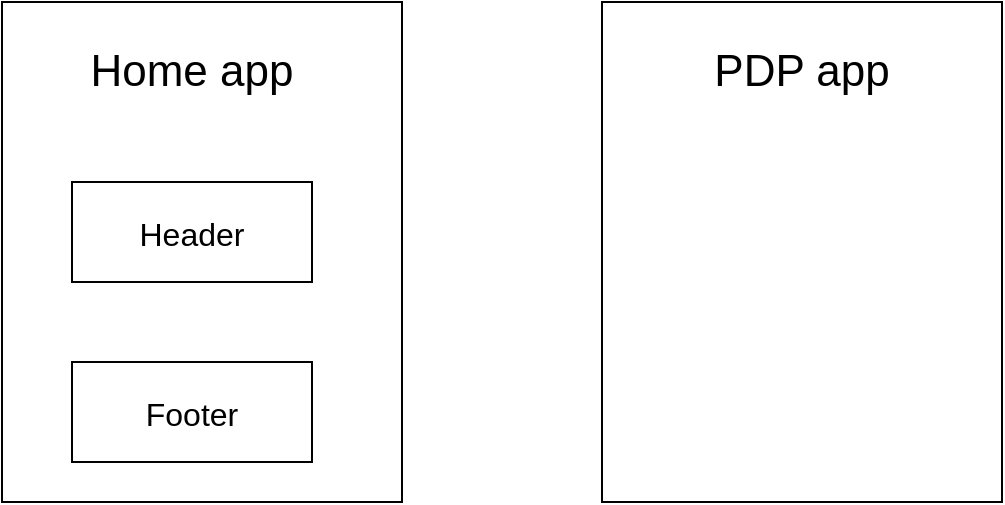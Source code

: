 <mxfile>
    <diagram id="gcIA9v73ce-HPX6CuSTi" name="Page-1">
        <mxGraphModel dx="858" dy="625" grid="1" gridSize="10" guides="1" tooltips="1" connect="1" arrows="1" fold="1" page="1" pageScale="1" pageWidth="850" pageHeight="1100" math="0" shadow="0">
            <root>
                <mxCell id="0"/>
                <mxCell id="1" parent="0"/>
                <mxCell id="3" value="" style="rounded=0;whiteSpace=wrap;html=1;" vertex="1" parent="1">
                    <mxGeometry x="80" y="110" width="200" height="250" as="geometry"/>
                </mxCell>
                <mxCell id="4" value="" style="rounded=0;whiteSpace=wrap;html=1;" vertex="1" parent="1">
                    <mxGeometry x="380" y="110" width="200" height="250" as="geometry"/>
                </mxCell>
                <mxCell id="6" value="&lt;font style=&quot;font-size: 22px&quot;&gt;PDP app&lt;/font&gt;" style="text;html=1;strokeColor=none;fillColor=none;align=center;verticalAlign=middle;whiteSpace=wrap;rounded=0;" vertex="1" parent="1">
                    <mxGeometry x="425" y="130" width="110" height="30" as="geometry"/>
                </mxCell>
                <mxCell id="7" value="&lt;font style=&quot;font-size: 22px&quot;&gt;Home app&lt;/font&gt;" style="text;html=1;strokeColor=none;fillColor=none;align=center;verticalAlign=middle;whiteSpace=wrap;rounded=0;" vertex="1" parent="1">
                    <mxGeometry x="120" y="130" width="110" height="30" as="geometry"/>
                </mxCell>
                <mxCell id="8" value="" style="rounded=0;whiteSpace=wrap;html=1;fontSize=22;" vertex="1" parent="1">
                    <mxGeometry x="115" y="200" width="120" height="50" as="geometry"/>
                </mxCell>
                <mxCell id="9" value="&lt;font style=&quot;font-size: 16px&quot;&gt;Header&lt;/font&gt;" style="text;html=1;strokeColor=none;fillColor=none;align=center;verticalAlign=middle;whiteSpace=wrap;rounded=0;fontSize=22;" vertex="1" parent="1">
                    <mxGeometry x="145" y="210" width="60" height="30" as="geometry"/>
                </mxCell>
                <mxCell id="10" value="" style="rounded=0;whiteSpace=wrap;html=1;fontSize=22;" vertex="1" parent="1">
                    <mxGeometry x="115" y="290" width="120" height="50" as="geometry"/>
                </mxCell>
                <mxCell id="11" value="&lt;span style=&quot;font-size: 16px&quot;&gt;Footer&lt;/span&gt;" style="text;html=1;strokeColor=none;fillColor=none;align=center;verticalAlign=middle;whiteSpace=wrap;rounded=0;fontSize=22;" vertex="1" parent="1">
                    <mxGeometry x="145" y="300" width="60" height="30" as="geometry"/>
                </mxCell>
            </root>
        </mxGraphModel>
    </diagram>
    <diagram id="NOs0FNYJklLEjrbsa2WF" name="NPM">
        <mxGraphModel dx="858" dy="625" grid="1" gridSize="10" guides="1" tooltips="1" connect="1" arrows="1" fold="1" page="1" pageScale="1" pageWidth="850" pageHeight="1100" math="0" shadow="0">
            <root>
                <mxCell id="JjktHgdpf61WfId-s3G7-0"/>
                <mxCell id="JjktHgdpf61WfId-s3G7-1" parent="JjktHgdpf61WfId-s3G7-0"/>
                <mxCell id="okxbZqSNyRQRpi7pfyjd-8" value="" style="rounded=0;whiteSpace=wrap;html=1;" vertex="1" parent="JjktHgdpf61WfId-s3G7-1">
                    <mxGeometry x="325" y="110" width="200" height="250" as="geometry"/>
                </mxCell>
                <mxCell id="okxbZqSNyRQRpi7pfyjd-12" style="edgeStyle=orthogonalEdgeStyle;html=1;exitX=0.75;exitY=0;exitDx=0;exitDy=0;entryX=0.25;entryY=0;entryDx=0;entryDy=0;fontSize=16;" edge="1" parent="JjktHgdpf61WfId-s3G7-1" source="okxbZqSNyRQRpi7pfyjd-0" target="okxbZqSNyRQRpi7pfyjd-8">
                    <mxGeometry relative="1" as="geometry"/>
                </mxCell>
                <mxCell id="okxbZqSNyRQRpi7pfyjd-0" value="" style="rounded=0;whiteSpace=wrap;html=1;" vertex="1" parent="JjktHgdpf61WfId-s3G7-1">
                    <mxGeometry x="85" y="110" width="200" height="250" as="geometry"/>
                </mxCell>
                <mxCell id="okxbZqSNyRQRpi7pfyjd-13" style="edgeStyle=orthogonalEdgeStyle;html=1;exitX=0.25;exitY=0;exitDx=0;exitDy=0;entryX=0.75;entryY=0;entryDx=0;entryDy=0;fontSize=16;" edge="1" parent="JjktHgdpf61WfId-s3G7-1" source="okxbZqSNyRQRpi7pfyjd-1" target="okxbZqSNyRQRpi7pfyjd-8">
                    <mxGeometry relative="1" as="geometry"/>
                </mxCell>
                <mxCell id="okxbZqSNyRQRpi7pfyjd-1" value="" style="rounded=0;whiteSpace=wrap;html=1;" vertex="1" parent="JjktHgdpf61WfId-s3G7-1">
                    <mxGeometry x="565" y="110" width="200" height="250" as="geometry"/>
                </mxCell>
                <mxCell id="okxbZqSNyRQRpi7pfyjd-2" value="&lt;font style=&quot;font-size: 22px&quot;&gt;PDP app (1.0.0)&lt;/font&gt;" style="text;html=1;strokeColor=none;fillColor=none;align=center;verticalAlign=middle;whiteSpace=wrap;rounded=0;" vertex="1" parent="JjktHgdpf61WfId-s3G7-1">
                    <mxGeometry x="565" y="130" width="195" height="30" as="geometry"/>
                </mxCell>
                <mxCell id="okxbZqSNyRQRpi7pfyjd-3" value="&lt;font style=&quot;font-size: 22px&quot;&gt;Home app (1.0.0)&lt;/font&gt;" style="text;html=1;strokeColor=none;fillColor=none;align=center;verticalAlign=middle;whiteSpace=wrap;rounded=0;" vertex="1" parent="JjktHgdpf61WfId-s3G7-1">
                    <mxGeometry x="80" y="130" width="210" height="30" as="geometry"/>
                </mxCell>
                <mxCell id="okxbZqSNyRQRpi7pfyjd-4" value="" style="rounded=0;whiteSpace=wrap;html=1;fontSize=22;" vertex="1" parent="JjktHgdpf61WfId-s3G7-1">
                    <mxGeometry x="365" y="190" width="120" height="50" as="geometry"/>
                </mxCell>
                <mxCell id="okxbZqSNyRQRpi7pfyjd-5" value="&lt;font style=&quot;font-size: 16px&quot;&gt;Header&lt;/font&gt;" style="text;html=1;strokeColor=none;fillColor=none;align=center;verticalAlign=middle;whiteSpace=wrap;rounded=0;fontSize=22;" vertex="1" parent="JjktHgdpf61WfId-s3G7-1">
                    <mxGeometry x="395" y="200" width="60" height="30" as="geometry"/>
                </mxCell>
                <mxCell id="okxbZqSNyRQRpi7pfyjd-6" value="" style="rounded=0;whiteSpace=wrap;html=1;fontSize=22;" vertex="1" parent="JjktHgdpf61WfId-s3G7-1">
                    <mxGeometry x="365" y="280" width="120" height="50" as="geometry"/>
                </mxCell>
                <mxCell id="okxbZqSNyRQRpi7pfyjd-7" value="&lt;span style=&quot;font-size: 16px&quot;&gt;Footer&lt;/span&gt;" style="text;html=1;strokeColor=none;fillColor=none;align=center;verticalAlign=middle;whiteSpace=wrap;rounded=0;fontSize=22;" vertex="1" parent="JjktHgdpf61WfId-s3G7-1">
                    <mxGeometry x="395" y="290" width="60" height="30" as="geometry"/>
                </mxCell>
                <mxCell id="okxbZqSNyRQRpi7pfyjd-9" value="&lt;font style=&quot;font-size: 22px&quot;&gt;PDP lib (1.0.0)&lt;/font&gt;" style="text;html=1;strokeColor=none;fillColor=none;align=center;verticalAlign=middle;whiteSpace=wrap;rounded=0;" vertex="1" parent="JjktHgdpf61WfId-s3G7-1">
                    <mxGeometry x="330" y="130" width="190" height="30" as="geometry"/>
                </mxCell>
            </root>
        </mxGraphModel>
    </diagram>
    <diagram id="ERTH-fiLdnxcsE9P7PgV" name="Asset store">
        <mxGraphModel dx="858" dy="625" grid="1" gridSize="10" guides="1" tooltips="1" connect="1" arrows="1" fold="1" page="1" pageScale="1" pageWidth="850" pageHeight="1100" math="0" shadow="0">
            <root>
                <mxCell id="nPqUhKyOL6oY8L-WPLhO-0"/>
                <mxCell id="nPqUhKyOL6oY8L-WPLhO-1" parent="nPqUhKyOL6oY8L-WPLhO-0"/>
                <mxCell id="-xPJP1XBU1yU4wTRqqIE-18" style="edgeStyle=orthogonalEdgeStyle;html=1;entryX=0.5;entryY=0;entryDx=0;entryDy=0;fontSize=16;" edge="1" parent="nPqUhKyOL6oY8L-WPLhO-1" source="-xPJP1XBU1yU4wTRqqIE-11" target="-xPJP1XBU1yU4wTRqqIE-12">
                    <mxGeometry relative="1" as="geometry"/>
                </mxCell>
                <mxCell id="-xPJP1XBU1yU4wTRqqIE-17" style="edgeStyle=orthogonalEdgeStyle;html=1;entryX=0.75;entryY=1;entryDx=0;entryDy=0;fontSize=16;" edge="1" parent="nPqUhKyOL6oY8L-WPLhO-1" source="-xPJP1XBU1yU4wTRqqIE-15" target="-xPJP1XBU1yU4wTRqqIE-12">
                    <mxGeometry relative="1" as="geometry"/>
                </mxCell>
                <mxCell id="-xPJP1XBU1yU4wTRqqIE-19" value="" style="group" vertex="1" connectable="0" parent="nPqUhKyOL6oY8L-WPLhO-1">
                    <mxGeometry x="500" y="210" width="120" height="60" as="geometry"/>
                </mxCell>
                <mxCell id="-xPJP1XBU1yU4wTRqqIE-12" value="" style="rounded=0;whiteSpace=wrap;html=1;fontSize=16;" vertex="1" parent="-xPJP1XBU1yU4wTRqqIE-19">
                    <mxGeometry width="120" height="60" as="geometry"/>
                </mxCell>
                <mxCell id="-xPJP1XBU1yU4wTRqqIE-13" value="S3 Artifacts" style="text;html=1;strokeColor=none;fillColor=none;align=center;verticalAlign=middle;whiteSpace=wrap;rounded=0;fontSize=16;" vertex="1" parent="-xPJP1XBU1yU4wTRqqIE-19">
                    <mxGeometry x="15" y="15" width="90" height="30" as="geometry"/>
                </mxCell>
                <mxCell id="-xPJP1XBU1yU4wTRqqIE-20" value="" style="group" vertex="1" connectable="0" parent="nPqUhKyOL6oY8L-WPLhO-1">
                    <mxGeometry x="320" y="400" width="120" height="60" as="geometry"/>
                </mxCell>
                <mxCell id="-xPJP1XBU1yU4wTRqqIE-14" value="" style="rounded=0;whiteSpace=wrap;html=1;fontSize=16;" vertex="1" parent="-xPJP1XBU1yU4wTRqqIE-20">
                    <mxGeometry width="120" height="60" as="geometry"/>
                </mxCell>
                <mxCell id="-xPJP1XBU1yU4wTRqqIE-15" value="Shim Lib" style="text;html=1;strokeColor=none;fillColor=none;align=center;verticalAlign=middle;whiteSpace=wrap;rounded=0;fontSize=16;" vertex="1" parent="-xPJP1XBU1yU4wTRqqIE-20">
                    <mxGeometry x="15" y="15" width="90" height="30" as="geometry"/>
                </mxCell>
                <mxCell id="-xPJP1XBU1yU4wTRqqIE-21" value="" style="group" vertex="1" connectable="0" parent="nPqUhKyOL6oY8L-WPLhO-1">
                    <mxGeometry x="630" y="240" width="200" height="250" as="geometry"/>
                </mxCell>
                <mxCell id="-xPJP1XBU1yU4wTRqqIE-4" value="" style="rounded=0;whiteSpace=wrap;html=1;" vertex="1" parent="-xPJP1XBU1yU4wTRqqIE-21">
                    <mxGeometry width="200" height="250" as="geometry"/>
                </mxCell>
                <mxCell id="-xPJP1XBU1yU4wTRqqIE-5" value="&lt;font style=&quot;font-size: 22px&quot;&gt;PDP app (1.0.0)&lt;/font&gt;" style="text;html=1;strokeColor=none;fillColor=none;align=center;verticalAlign=middle;whiteSpace=wrap;rounded=0;" vertex="1" parent="-xPJP1XBU1yU4wTRqqIE-21">
                    <mxGeometry y="20" width="195" height="30" as="geometry"/>
                </mxCell>
                <mxCell id="-xPJP1XBU1yU4wTRqqIE-23" value="" style="group" vertex="1" connectable="0" parent="nPqUhKyOL6oY8L-WPLhO-1">
                    <mxGeometry x="280" y="120" width="200" height="250" as="geometry"/>
                </mxCell>
                <mxCell id="-xPJP1XBU1yU4wTRqqIE-0" value="" style="rounded=0;whiteSpace=wrap;html=1;" vertex="1" parent="-xPJP1XBU1yU4wTRqqIE-23">
                    <mxGeometry width="200" height="250" as="geometry"/>
                </mxCell>
                <mxCell id="-xPJP1XBU1yU4wTRqqIE-7" value="" style="rounded=0;whiteSpace=wrap;html=1;fontSize=22;" vertex="1" parent="-xPJP1XBU1yU4wTRqqIE-23">
                    <mxGeometry x="40" y="80" width="120" height="50" as="geometry"/>
                </mxCell>
                <mxCell id="-xPJP1XBU1yU4wTRqqIE-8" value="&lt;font style=&quot;font-size: 16px&quot;&gt;Header&lt;/font&gt;" style="text;html=1;strokeColor=none;fillColor=none;align=center;verticalAlign=middle;whiteSpace=wrap;rounded=0;fontSize=22;" vertex="1" parent="-xPJP1XBU1yU4wTRqqIE-23">
                    <mxGeometry x="70" y="90" width="60" height="30" as="geometry"/>
                </mxCell>
                <mxCell id="-xPJP1XBU1yU4wTRqqIE-9" value="" style="rounded=0;whiteSpace=wrap;html=1;fontSize=22;" vertex="1" parent="-xPJP1XBU1yU4wTRqqIE-23">
                    <mxGeometry x="40" y="170" width="120" height="50" as="geometry"/>
                </mxCell>
                <mxCell id="-xPJP1XBU1yU4wTRqqIE-10" value="&lt;span style=&quot;font-size: 16px&quot;&gt;Footer&lt;/span&gt;" style="text;html=1;strokeColor=none;fillColor=none;align=center;verticalAlign=middle;whiteSpace=wrap;rounded=0;fontSize=22;" vertex="1" parent="-xPJP1XBU1yU4wTRqqIE-23">
                    <mxGeometry x="70" y="180" width="60" height="30" as="geometry"/>
                </mxCell>
                <mxCell id="-xPJP1XBU1yU4wTRqqIE-11" value="&lt;font style=&quot;font-size: 22px&quot;&gt;Header Footer Project&lt;/font&gt;" style="text;html=1;strokeColor=none;fillColor=none;align=center;verticalAlign=middle;whiteSpace=wrap;rounded=0;" vertex="1" parent="-xPJP1XBU1yU4wTRqqIE-23">
                    <mxGeometry x="5" y="20" width="190" height="30" as="geometry"/>
                </mxCell>
                <mxCell id="-xPJP1XBU1yU4wTRqqIE-24" value="" style="group" vertex="1" connectable="0" parent="nPqUhKyOL6oY8L-WPLhO-1">
                    <mxGeometry x="20" y="120" width="210" height="250" as="geometry"/>
                </mxCell>
                <mxCell id="-xPJP1XBU1yU4wTRqqIE-2" value="" style="rounded=0;whiteSpace=wrap;html=1;" vertex="1" parent="-xPJP1XBU1yU4wTRqqIE-24">
                    <mxGeometry x="5" width="200" height="250" as="geometry"/>
                </mxCell>
                <mxCell id="-xPJP1XBU1yU4wTRqqIE-6" value="&lt;font style=&quot;font-size: 22px&quot;&gt;Home app (1.0.0)&lt;/font&gt;" style="text;html=1;strokeColor=none;fillColor=none;align=center;verticalAlign=middle;whiteSpace=wrap;rounded=0;" vertex="1" parent="-xPJP1XBU1yU4wTRqqIE-24">
                    <mxGeometry y="20" width="210" height="30" as="geometry"/>
                </mxCell>
                <mxCell id="-xPJP1XBU1yU4wTRqqIE-26" style="edgeStyle=orthogonalEdgeStyle;html=1;entryX=0.925;entryY=1;entryDx=0;entryDy=0;entryPerimeter=0;fontSize=16;" edge="1" parent="nPqUhKyOL6oY8L-WPLhO-1" source="-xPJP1XBU1yU4wTRqqIE-4" target="-xPJP1XBU1yU4wTRqqIE-14">
                    <mxGeometry relative="1" as="geometry">
                        <Array as="points">
                            <mxPoint x="730" y="500"/>
                            <mxPoint x="501" y="500"/>
                        </Array>
                    </mxGeometry>
                </mxCell>
                <mxCell id="-xPJP1XBU1yU4wTRqqIE-27" style="edgeStyle=orthogonalEdgeStyle;html=1;entryX=0;entryY=0.5;entryDx=0;entryDy=0;fontSize=16;" edge="1" parent="nPqUhKyOL6oY8L-WPLhO-1" source="-xPJP1XBU1yU4wTRqqIE-2" target="-xPJP1XBU1yU4wTRqqIE-14">
                    <mxGeometry relative="1" as="geometry">
                        <Array as="points">
                            <mxPoint x="125" y="430"/>
                        </Array>
                    </mxGeometry>
                </mxCell>
            </root>
        </mxGraphModel>
    </diagram>
    <diagram id="gAnejEHR4LctuiMibhCX" name="Module Federation">
        <mxGraphModel dx="858" dy="625" grid="1" gridSize="10" guides="1" tooltips="1" connect="1" arrows="1" fold="1" page="1" pageScale="1" pageWidth="850" pageHeight="1100" math="0" shadow="0">
            <root>
                <mxCell id="fxlmqrR6xpO3y2D1T8ql-0"/>
                <mxCell id="fxlmqrR6xpO3y2D1T8ql-1" parent="fxlmqrR6xpO3y2D1T8ql-0"/>
                <mxCell id="5IkSydHHNzAuuwy5AXcg-0" value="" style="rounded=0;whiteSpace=wrap;html=1;" vertex="1" parent="fxlmqrR6xpO3y2D1T8ql-1">
                    <mxGeometry x="175" y="220" width="200" height="250" as="geometry"/>
                </mxCell>
                <mxCell id="5IkSydHHNzAuuwy5AXcg-8" style="edgeStyle=orthogonalEdgeStyle;html=1;fontSize=16;" edge="1" parent="fxlmqrR6xpO3y2D1T8ql-1" source="5IkSydHHNzAuuwy5AXcg-1" target="5IkSydHHNzAuuwy5AXcg-4">
                    <mxGeometry relative="1" as="geometry"/>
                </mxCell>
                <mxCell id="5IkSydHHNzAuuwy5AXcg-9" style="edgeStyle=orthogonalEdgeStyle;html=1;exitX=0;exitY=0.75;exitDx=0;exitDy=0;fontSize=16;" edge="1" parent="fxlmqrR6xpO3y2D1T8ql-1" source="5IkSydHHNzAuuwy5AXcg-1" target="5IkSydHHNzAuuwy5AXcg-6">
                    <mxGeometry relative="1" as="geometry"/>
                </mxCell>
                <mxCell id="5IkSydHHNzAuuwy5AXcg-1" value="" style="rounded=0;whiteSpace=wrap;html=1;" vertex="1" parent="fxlmqrR6xpO3y2D1T8ql-1">
                    <mxGeometry x="475" y="220" width="200" height="250" as="geometry"/>
                </mxCell>
                <mxCell id="5IkSydHHNzAuuwy5AXcg-2" value="&lt;font style=&quot;font-size: 22px&quot;&gt;PDP app&lt;/font&gt;" style="text;html=1;strokeColor=none;fillColor=none;align=center;verticalAlign=middle;whiteSpace=wrap;rounded=0;" vertex="1" parent="fxlmqrR6xpO3y2D1T8ql-1">
                    <mxGeometry x="520" y="240" width="110" height="30" as="geometry"/>
                </mxCell>
                <mxCell id="5IkSydHHNzAuuwy5AXcg-3" value="&lt;font style=&quot;font-size: 22px&quot;&gt;Home app&lt;/font&gt;" style="text;html=1;strokeColor=none;fillColor=none;align=center;verticalAlign=middle;whiteSpace=wrap;rounded=0;" vertex="1" parent="fxlmqrR6xpO3y2D1T8ql-1">
                    <mxGeometry x="215" y="240" width="110" height="30" as="geometry"/>
                </mxCell>
                <mxCell id="5IkSydHHNzAuuwy5AXcg-4" value="" style="rounded=0;whiteSpace=wrap;html=1;fontSize=22;" vertex="1" parent="fxlmqrR6xpO3y2D1T8ql-1">
                    <mxGeometry x="210" y="310" width="120" height="50" as="geometry"/>
                </mxCell>
                <mxCell id="5IkSydHHNzAuuwy5AXcg-5" value="&lt;font style=&quot;font-size: 16px&quot;&gt;Header&lt;/font&gt;" style="text;html=1;strokeColor=none;fillColor=none;align=center;verticalAlign=middle;whiteSpace=wrap;rounded=0;fontSize=22;" vertex="1" parent="fxlmqrR6xpO3y2D1T8ql-1">
                    <mxGeometry x="240" y="320" width="60" height="30" as="geometry"/>
                </mxCell>
                <mxCell id="5IkSydHHNzAuuwy5AXcg-6" value="" style="rounded=0;whiteSpace=wrap;html=1;fontSize=22;" vertex="1" parent="fxlmqrR6xpO3y2D1T8ql-1">
                    <mxGeometry x="210" y="400" width="120" height="50" as="geometry"/>
                </mxCell>
                <mxCell id="5IkSydHHNzAuuwy5AXcg-7" value="&lt;span style=&quot;font-size: 16px&quot;&gt;Footer&lt;/span&gt;" style="text;html=1;strokeColor=none;fillColor=none;align=center;verticalAlign=middle;whiteSpace=wrap;rounded=0;fontSize=22;" vertex="1" parent="fxlmqrR6xpO3y2D1T8ql-1">
                    <mxGeometry x="240" y="410" width="60" height="30" as="geometry"/>
                </mxCell>
            </root>
        </mxGraphModel>
    </diagram>
</mxfile>